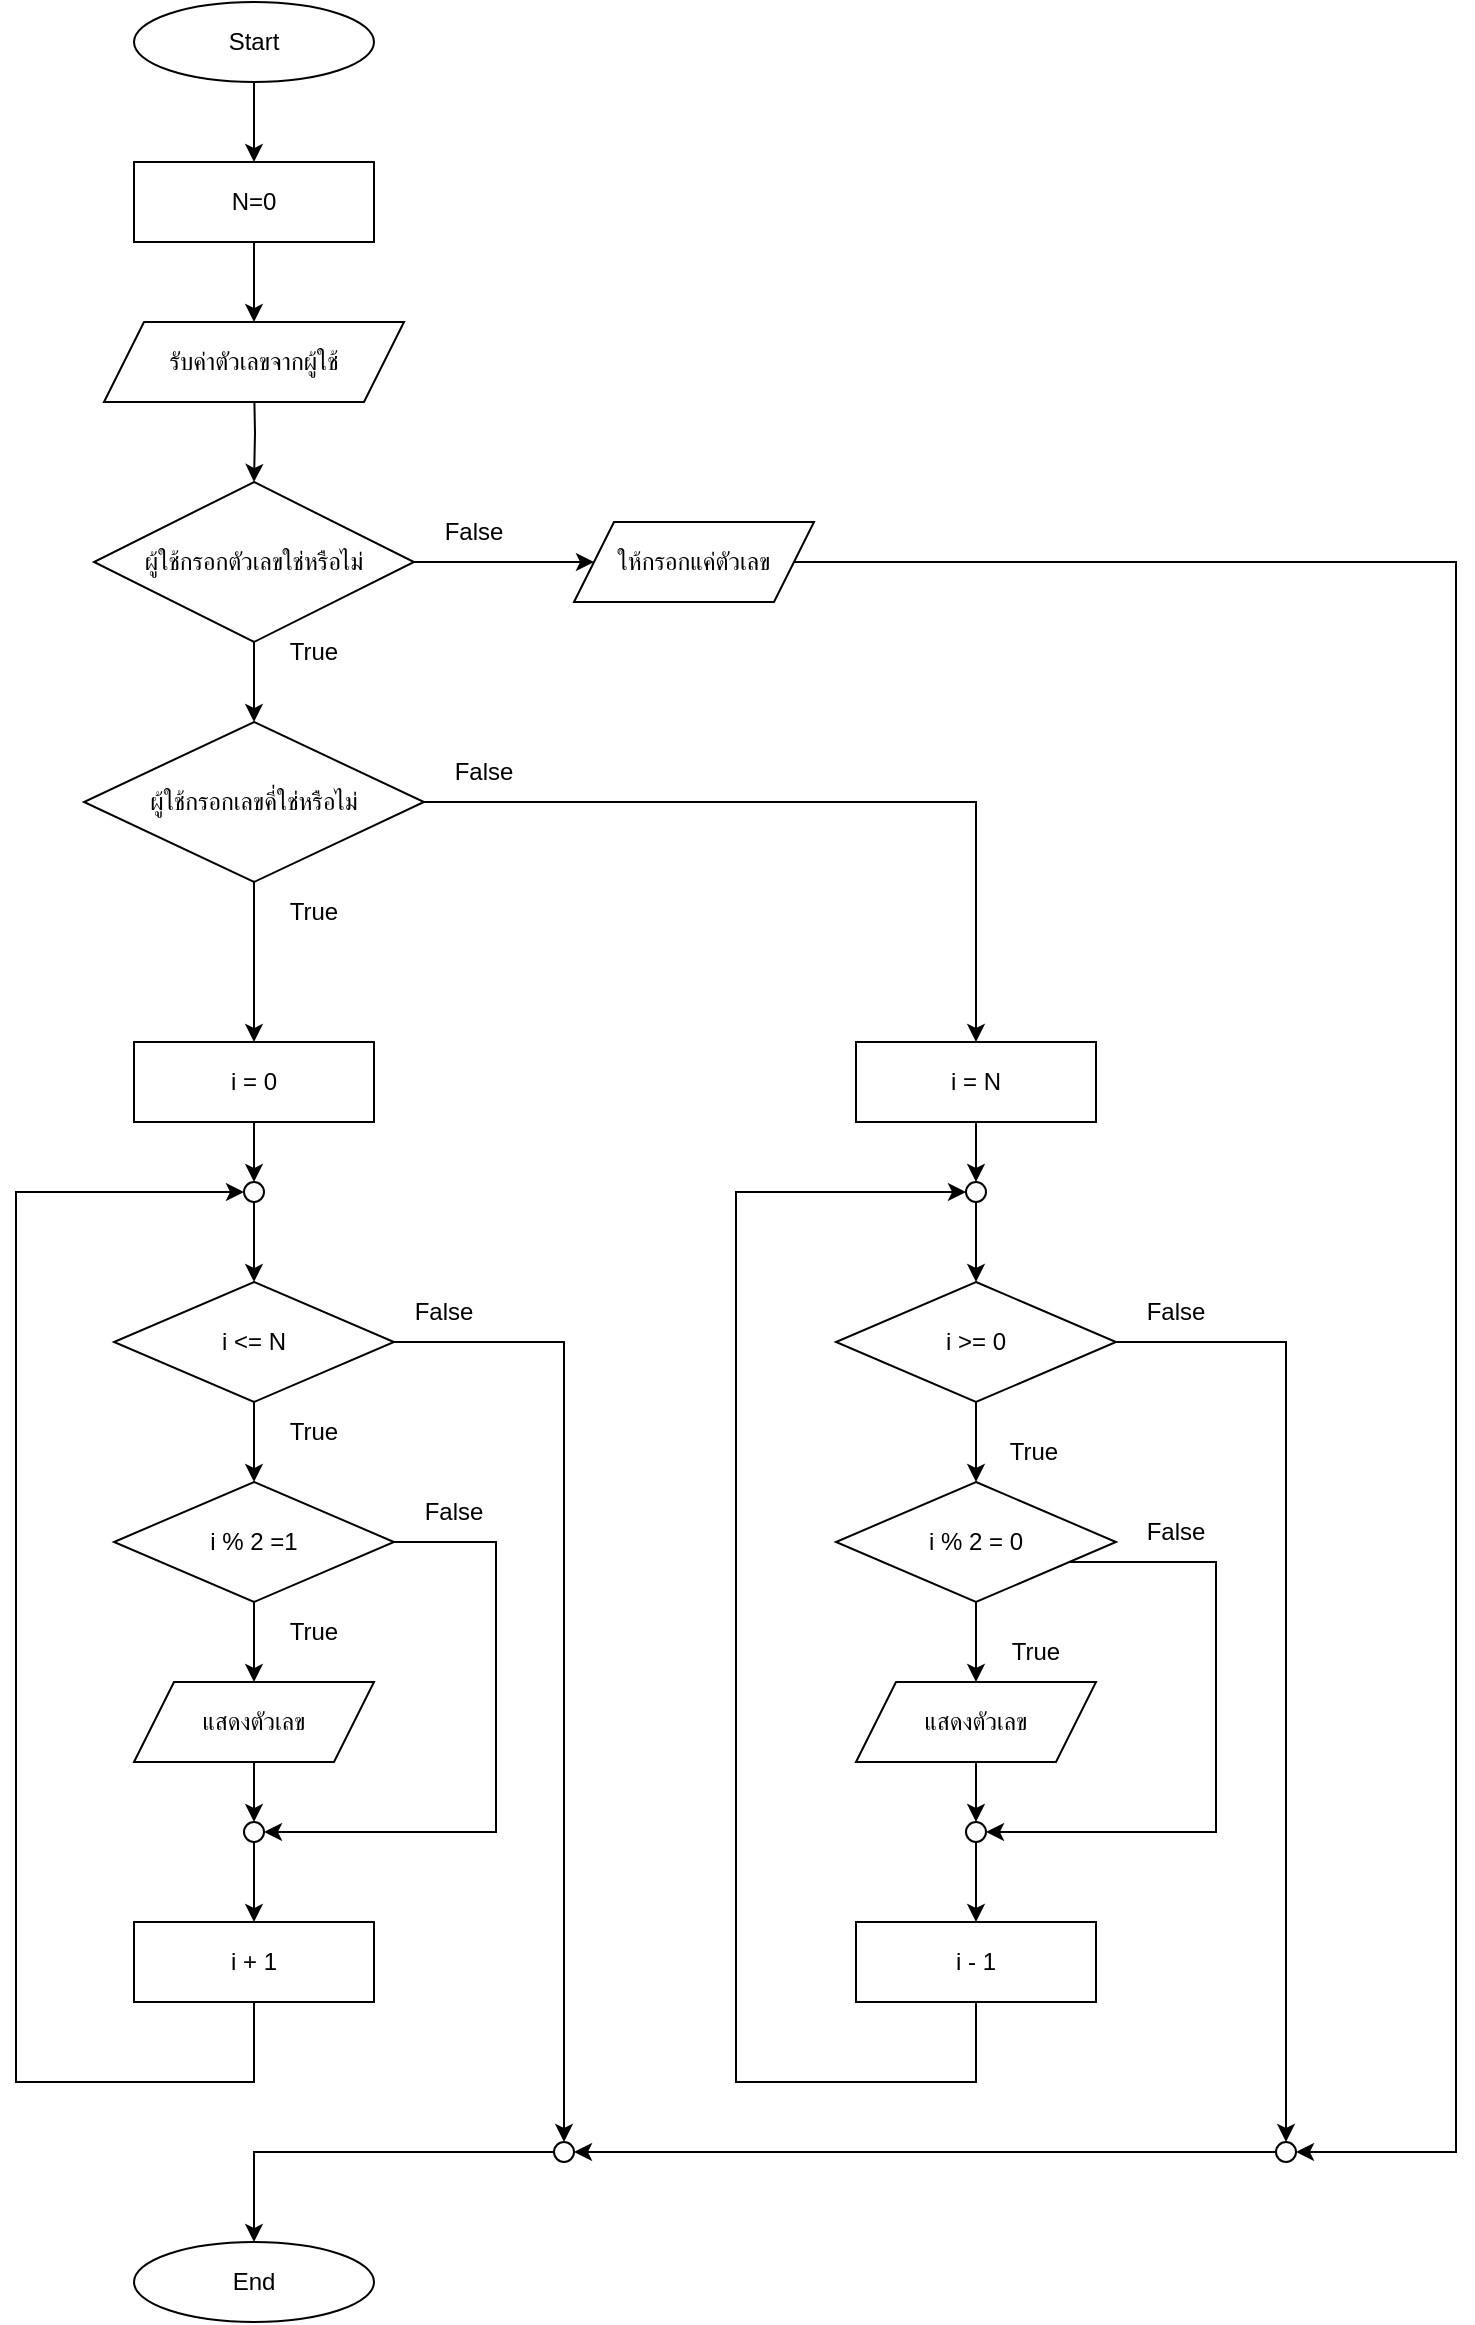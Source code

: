 <mxfile version="28.2.3">
  <diagram name="หน้า-1" id="5sbnwdV5HVE4L9TnuIEV">
    <mxGraphModel dx="1278" dy="1411" grid="1" gridSize="10" guides="1" tooltips="1" connect="1" arrows="1" fold="1" page="1" pageScale="1" pageWidth="827" pageHeight="1169" background="#ffffff" math="0" shadow="0" adaptiveColors="none">
      <root>
        <mxCell id="0" />
        <mxCell id="1" parent="0" />
        <mxCell id="1Nd6ax76EJ901uyZsJ-i-76" style="edgeStyle=orthogonalEdgeStyle;rounded=0;orthogonalLoop=1;jettySize=auto;html=1;entryX=0.5;entryY=0;entryDx=0;entryDy=0;" parent="1" source="1Nd6ax76EJ901uyZsJ-i-1" target="1Nd6ax76EJ901uyZsJ-i-75" edge="1">
          <mxGeometry relative="1" as="geometry" />
        </mxCell>
        <mxCell id="1Nd6ax76EJ901uyZsJ-i-1" value="Start" style="ellipse;whiteSpace=wrap;html=1;" parent="1" vertex="1">
          <mxGeometry x="139" width="120" height="40" as="geometry" />
        </mxCell>
        <mxCell id="1Nd6ax76EJ901uyZsJ-i-25" value="" style="edgeStyle=orthogonalEdgeStyle;rounded=0;orthogonalLoop=1;jettySize=auto;html=1;" parent="1" source="1Nd6ax76EJ901uyZsJ-i-7" target="1Nd6ax76EJ901uyZsJ-i-15" edge="1">
          <mxGeometry relative="1" as="geometry" />
        </mxCell>
        <mxCell id="1Nd6ax76EJ901uyZsJ-i-82" style="edgeStyle=orthogonalEdgeStyle;rounded=0;orthogonalLoop=1;jettySize=auto;html=1;entryX=0.5;entryY=0;entryDx=0;entryDy=0;" parent="1" source="1Nd6ax76EJ901uyZsJ-i-7" target="1Nd6ax76EJ901uyZsJ-i-29" edge="1">
          <mxGeometry relative="1" as="geometry" />
        </mxCell>
        <mxCell id="1Nd6ax76EJ901uyZsJ-i-7" value="ผู้ใช้กรอกเลขคี่ใช่หรือไม่" style="rhombus;whiteSpace=wrap;html=1;" parent="1" vertex="1">
          <mxGeometry x="114" y="360" width="170" height="80" as="geometry" />
        </mxCell>
        <mxCell id="Nh9t3Uf7HD9DCq_Oj0VO-5" value="" style="edgeStyle=orthogonalEdgeStyle;rounded=0;orthogonalLoop=1;jettySize=auto;html=1;" edge="1" parent="1" source="1Nd6ax76EJ901uyZsJ-i-15" target="Nh9t3Uf7HD9DCq_Oj0VO-4">
          <mxGeometry relative="1" as="geometry" />
        </mxCell>
        <mxCell id="1Nd6ax76EJ901uyZsJ-i-15" value="&lt;div style=&quot;text-align: start;&quot;&gt;i = 0&lt;/div&gt;" style="rounded=0;whiteSpace=wrap;html=1;" parent="1" vertex="1">
          <mxGeometry x="139" y="520" width="120" height="40" as="geometry" />
        </mxCell>
        <mxCell id="1Nd6ax76EJ901uyZsJ-i-45" style="edgeStyle=orthogonalEdgeStyle;rounded=0;orthogonalLoop=1;jettySize=auto;html=1;entryX=0.5;entryY=0;entryDx=0;entryDy=0;" parent="1" source="1Nd6ax76EJ901uyZsJ-i-16" edge="1" target="Nh9t3Uf7HD9DCq_Oj0VO-45">
          <mxGeometry relative="1" as="geometry">
            <mxPoint x="354" y="1090" as="targetPoint" />
            <Array as="points">
              <mxPoint x="354" y="670" />
            </Array>
          </mxGeometry>
        </mxCell>
        <mxCell id="Nh9t3Uf7HD9DCq_Oj0VO-12" value="" style="edgeStyle=orthogonalEdgeStyle;rounded=0;orthogonalLoop=1;jettySize=auto;html=1;" edge="1" parent="1" source="1Nd6ax76EJ901uyZsJ-i-16" target="Nh9t3Uf7HD9DCq_Oj0VO-11">
          <mxGeometry relative="1" as="geometry" />
        </mxCell>
        <mxCell id="1Nd6ax76EJ901uyZsJ-i-16" value="i &amp;lt;= N" style="rhombus;whiteSpace=wrap;html=1;" parent="1" vertex="1">
          <mxGeometry x="129" y="640" width="140" height="60" as="geometry" />
        </mxCell>
        <mxCell id="Nh9t3Uf7HD9DCq_Oj0VO-20" style="edgeStyle=orthogonalEdgeStyle;rounded=0;orthogonalLoop=1;jettySize=auto;html=1;entryX=0.5;entryY=0;entryDx=0;entryDy=0;" edge="1" parent="1" source="1Nd6ax76EJ901uyZsJ-i-18" target="Nh9t3Uf7HD9DCq_Oj0VO-16">
          <mxGeometry relative="1" as="geometry" />
        </mxCell>
        <mxCell id="1Nd6ax76EJ901uyZsJ-i-18" value="แสดงตัวเลข" style="shape=parallelogram;perimeter=parallelogramPerimeter;whiteSpace=wrap;html=1;fixedSize=1;" parent="1" vertex="1">
          <mxGeometry x="139" y="840" width="120" height="40" as="geometry" />
        </mxCell>
        <mxCell id="Nh9t3Uf7HD9DCq_Oj0VO-15" style="edgeStyle=orthogonalEdgeStyle;rounded=0;orthogonalLoop=1;jettySize=auto;html=1;entryX=0;entryY=0.5;entryDx=0;entryDy=0;" edge="1" parent="1" source="1Nd6ax76EJ901uyZsJ-i-19" target="Nh9t3Uf7HD9DCq_Oj0VO-4">
          <mxGeometry relative="1" as="geometry">
            <Array as="points">
              <mxPoint x="199" y="1040" />
              <mxPoint x="80" y="1040" />
              <mxPoint x="80" y="595" />
            </Array>
          </mxGeometry>
        </mxCell>
        <mxCell id="1Nd6ax76EJ901uyZsJ-i-19" value="&lt;div style=&quot;text-align: start;&quot;&gt;i + 1&lt;/div&gt;" style="rounded=0;whiteSpace=wrap;html=1;" parent="1" vertex="1">
          <mxGeometry x="139" y="960" width="120" height="40" as="geometry" />
        </mxCell>
        <mxCell id="1Nd6ax76EJ901uyZsJ-i-27" value="True" style="text;html=1;align=center;verticalAlign=middle;whiteSpace=wrap;rounded=0;" parent="1" vertex="1">
          <mxGeometry x="199" y="440" width="60" height="30" as="geometry" />
        </mxCell>
        <mxCell id="1Nd6ax76EJ901uyZsJ-i-28" value="False" style="text;html=1;align=center;verticalAlign=middle;whiteSpace=wrap;rounded=0;" parent="1" vertex="1">
          <mxGeometry x="284" y="370" width="60" height="30" as="geometry" />
        </mxCell>
        <mxCell id="Nh9t3Uf7HD9DCq_Oj0VO-36" style="edgeStyle=orthogonalEdgeStyle;rounded=0;orthogonalLoop=1;jettySize=auto;html=1;entryX=0.5;entryY=0;entryDx=0;entryDy=0;" edge="1" parent="1" source="1Nd6ax76EJ901uyZsJ-i-29" target="Nh9t3Uf7HD9DCq_Oj0VO-24">
          <mxGeometry relative="1" as="geometry" />
        </mxCell>
        <mxCell id="1Nd6ax76EJ901uyZsJ-i-29" value="&lt;div style=&quot;text-align: start;&quot;&gt;i = N&lt;/div&gt;" style="rounded=0;whiteSpace=wrap;html=1;" parent="1" vertex="1">
          <mxGeometry x="500" y="520" width="120" height="40" as="geometry" />
        </mxCell>
        <mxCell id="Nh9t3Uf7HD9DCq_Oj0VO-33" style="edgeStyle=orthogonalEdgeStyle;rounded=0;orthogonalLoop=1;jettySize=auto;html=1;entryX=0.5;entryY=0;entryDx=0;entryDy=0;" edge="1" parent="1" source="1Nd6ax76EJ901uyZsJ-i-31" target="Nh9t3Uf7HD9DCq_Oj0VO-31">
          <mxGeometry relative="1" as="geometry" />
        </mxCell>
        <mxCell id="1Nd6ax76EJ901uyZsJ-i-31" value="แสดงตัวเลข" style="shape=parallelogram;perimeter=parallelogramPerimeter;whiteSpace=wrap;html=1;fixedSize=1;" parent="1" vertex="1">
          <mxGeometry x="500" y="840" width="120" height="40" as="geometry" />
        </mxCell>
        <mxCell id="1Nd6ax76EJ901uyZsJ-i-52" value="" style="edgeStyle=orthogonalEdgeStyle;rounded=0;orthogonalLoop=1;jettySize=auto;html=1;" parent="1" source="1Nd6ax76EJ901uyZsJ-i-32" target="1Nd6ax76EJ901uyZsJ-i-7" edge="1">
          <mxGeometry relative="1" as="geometry" />
        </mxCell>
        <mxCell id="1Nd6ax76EJ901uyZsJ-i-55" value="" style="edgeStyle=orthogonalEdgeStyle;rounded=0;orthogonalLoop=1;jettySize=auto;html=1;" parent="1" source="1Nd6ax76EJ901uyZsJ-i-32" target="1Nd6ax76EJ901uyZsJ-i-54" edge="1">
          <mxGeometry relative="1" as="geometry" />
        </mxCell>
        <mxCell id="1Nd6ax76EJ901uyZsJ-i-32" value="ผู้ใช้กรอกตัวเลขใช่หรือไม่" style="rhombus;whiteSpace=wrap;html=1;" parent="1" vertex="1">
          <mxGeometry x="119" y="240" width="160" height="80" as="geometry" />
        </mxCell>
        <mxCell id="1Nd6ax76EJ901uyZsJ-i-39" value="End" style="ellipse;whiteSpace=wrap;html=1;" parent="1" vertex="1">
          <mxGeometry x="139" y="1120" width="120" height="40" as="geometry" />
        </mxCell>
        <mxCell id="1Nd6ax76EJ901uyZsJ-i-51" value="" style="edgeStyle=orthogonalEdgeStyle;rounded=0;orthogonalLoop=1;jettySize=auto;html=1;" parent="1" target="1Nd6ax76EJ901uyZsJ-i-32" edge="1">
          <mxGeometry relative="1" as="geometry">
            <mxPoint x="199" y="190" as="sourcePoint" />
          </mxGeometry>
        </mxCell>
        <mxCell id="Nh9t3Uf7HD9DCq_Oj0VO-53" style="edgeStyle=orthogonalEdgeStyle;rounded=0;orthogonalLoop=1;jettySize=auto;html=1;entryX=1;entryY=0.5;entryDx=0;entryDy=0;" edge="1" parent="1" source="1Nd6ax76EJ901uyZsJ-i-54" target="Nh9t3Uf7HD9DCq_Oj0VO-46">
          <mxGeometry relative="1" as="geometry">
            <mxPoint x="800" y="1080" as="targetPoint" />
            <Array as="points">
              <mxPoint x="800" y="280" />
              <mxPoint x="800" y="1075" />
            </Array>
          </mxGeometry>
        </mxCell>
        <mxCell id="1Nd6ax76EJ901uyZsJ-i-54" value="ให้กรอกแค่ตัวเลข" style="shape=parallelogram;perimeter=parallelogramPerimeter;whiteSpace=wrap;html=1;fixedSize=1;" parent="1" vertex="1">
          <mxGeometry x="359" y="260" width="120" height="40" as="geometry" />
        </mxCell>
        <mxCell id="Nh9t3Uf7HD9DCq_Oj0VO-39" style="edgeStyle=orthogonalEdgeStyle;rounded=0;orthogonalLoop=1;jettySize=auto;html=1;entryX=0;entryY=0.5;entryDx=0;entryDy=0;" edge="1" parent="1" source="1Nd6ax76EJ901uyZsJ-i-60" target="Nh9t3Uf7HD9DCq_Oj0VO-24">
          <mxGeometry relative="1" as="geometry">
            <Array as="points">
              <mxPoint x="560" y="1040" />
              <mxPoint x="440" y="1040" />
              <mxPoint x="440" y="595" />
            </Array>
          </mxGeometry>
        </mxCell>
        <mxCell id="1Nd6ax76EJ901uyZsJ-i-60" value="&lt;div style=&quot;text-align: start;&quot;&gt;i - 1&lt;/div&gt;" style="rounded=0;whiteSpace=wrap;html=1;" parent="1" vertex="1">
          <mxGeometry x="500" y="960" width="120" height="40" as="geometry" />
        </mxCell>
        <mxCell id="1Nd6ax76EJ901uyZsJ-i-78" style="edgeStyle=orthogonalEdgeStyle;rounded=0;orthogonalLoop=1;jettySize=auto;html=1;entryX=0.5;entryY=0;entryDx=0;entryDy=0;" parent="1" source="1Nd6ax76EJ901uyZsJ-i-75" target="1Nd6ax76EJ901uyZsJ-i-77" edge="1">
          <mxGeometry relative="1" as="geometry" />
        </mxCell>
        <mxCell id="1Nd6ax76EJ901uyZsJ-i-75" value="N=0" style="rounded=0;whiteSpace=wrap;html=1;" parent="1" vertex="1">
          <mxGeometry x="139" y="80" width="120" height="40" as="geometry" />
        </mxCell>
        <mxCell id="1Nd6ax76EJ901uyZsJ-i-77" value="รับค่าตัวเลขจากผู้ใช้" style="shape=parallelogram;perimeter=parallelogramPerimeter;whiteSpace=wrap;html=1;fixedSize=1;" parent="1" vertex="1">
          <mxGeometry x="124" y="160" width="150" height="40" as="geometry" />
        </mxCell>
        <mxCell id="1Nd6ax76EJ901uyZsJ-i-79" value="False" style="text;html=1;align=center;verticalAlign=middle;whiteSpace=wrap;rounded=0;" parent="1" vertex="1">
          <mxGeometry x="279" y="250" width="60" height="30" as="geometry" />
        </mxCell>
        <mxCell id="1Nd6ax76EJ901uyZsJ-i-80" value="True" style="text;html=1;align=center;verticalAlign=middle;whiteSpace=wrap;rounded=0;" parent="1" vertex="1">
          <mxGeometry x="199" y="310" width="60" height="30" as="geometry" />
        </mxCell>
        <mxCell id="1Nd6ax76EJ901uyZsJ-i-88" value="True" style="text;html=1;align=center;verticalAlign=middle;whiteSpace=wrap;rounded=0;" parent="1" vertex="1">
          <mxGeometry x="199" y="800" width="60" height="30" as="geometry" />
        </mxCell>
        <mxCell id="1Nd6ax76EJ901uyZsJ-i-89" value="True" style="text;html=1;align=center;verticalAlign=middle;whiteSpace=wrap;rounded=0;" parent="1" vertex="1">
          <mxGeometry x="560" y="810" width="60" height="30" as="geometry" />
        </mxCell>
        <mxCell id="1Nd6ax76EJ901uyZsJ-i-90" value="False" style="text;html=1;align=center;verticalAlign=middle;whiteSpace=wrap;rounded=0;" parent="1" vertex="1">
          <mxGeometry x="269" y="740" width="60" height="30" as="geometry" />
        </mxCell>
        <mxCell id="1Nd6ax76EJ901uyZsJ-i-91" value="False" style="text;html=1;align=center;verticalAlign=middle;whiteSpace=wrap;rounded=0;" parent="1" vertex="1">
          <mxGeometry x="630" y="750" width="60" height="30" as="geometry" />
        </mxCell>
        <mxCell id="1Nd6ax76EJ901uyZsJ-i-92" value="False" style="text;html=1;align=center;verticalAlign=middle;whiteSpace=wrap;rounded=0;" parent="1" vertex="1">
          <mxGeometry x="630" y="640" width="60" height="30" as="geometry" />
        </mxCell>
        <mxCell id="1Nd6ax76EJ901uyZsJ-i-93" value="False" style="text;html=1;align=center;verticalAlign=middle;whiteSpace=wrap;rounded=0;" parent="1" vertex="1">
          <mxGeometry x="263.5" y="640" width="60" height="30" as="geometry" />
        </mxCell>
        <mxCell id="1Nd6ax76EJ901uyZsJ-i-94" value="True" style="text;html=1;align=center;verticalAlign=middle;whiteSpace=wrap;rounded=0;" parent="1" vertex="1">
          <mxGeometry x="199" y="700" width="60" height="30" as="geometry" />
        </mxCell>
        <mxCell id="Nh9t3Uf7HD9DCq_Oj0VO-4" value="" style="ellipse;whiteSpace=wrap;html=1;aspect=fixed;" vertex="1" parent="1">
          <mxGeometry x="194" y="590" width="10" height="10" as="geometry" />
        </mxCell>
        <mxCell id="Nh9t3Uf7HD9DCq_Oj0VO-7" style="edgeStyle=orthogonalEdgeStyle;rounded=0;orthogonalLoop=1;jettySize=auto;html=1;entryX=0.5;entryY=0;entryDx=0;entryDy=0;" edge="1" parent="1" source="Nh9t3Uf7HD9DCq_Oj0VO-4" target="1Nd6ax76EJ901uyZsJ-i-16">
          <mxGeometry relative="1" as="geometry" />
        </mxCell>
        <mxCell id="Nh9t3Uf7HD9DCq_Oj0VO-13" value="" style="edgeStyle=orthogonalEdgeStyle;rounded=0;orthogonalLoop=1;jettySize=auto;html=1;" edge="1" parent="1" source="Nh9t3Uf7HD9DCq_Oj0VO-11" target="1Nd6ax76EJ901uyZsJ-i-18">
          <mxGeometry relative="1" as="geometry" />
        </mxCell>
        <mxCell id="Nh9t3Uf7HD9DCq_Oj0VO-21" style="edgeStyle=orthogonalEdgeStyle;rounded=0;orthogonalLoop=1;jettySize=auto;html=1;entryX=1;entryY=0.5;entryDx=0;entryDy=0;" edge="1" parent="1" source="Nh9t3Uf7HD9DCq_Oj0VO-11" target="Nh9t3Uf7HD9DCq_Oj0VO-16">
          <mxGeometry relative="1" as="geometry">
            <Array as="points">
              <mxPoint x="320" y="770" />
              <mxPoint x="320" y="915" />
            </Array>
          </mxGeometry>
        </mxCell>
        <mxCell id="Nh9t3Uf7HD9DCq_Oj0VO-11" value="i % 2 =1" style="rhombus;whiteSpace=wrap;html=1;" vertex="1" parent="1">
          <mxGeometry x="129" y="740" width="140" height="60" as="geometry" />
        </mxCell>
        <mxCell id="Nh9t3Uf7HD9DCq_Oj0VO-17" value="" style="edgeStyle=orthogonalEdgeStyle;rounded=0;orthogonalLoop=1;jettySize=auto;html=1;" edge="1" parent="1" source="Nh9t3Uf7HD9DCq_Oj0VO-16" target="1Nd6ax76EJ901uyZsJ-i-19">
          <mxGeometry relative="1" as="geometry" />
        </mxCell>
        <mxCell id="Nh9t3Uf7HD9DCq_Oj0VO-16" value="" style="ellipse;whiteSpace=wrap;html=1;aspect=fixed;" vertex="1" parent="1">
          <mxGeometry x="194" y="910" width="10" height="10" as="geometry" />
        </mxCell>
        <mxCell id="Nh9t3Uf7HD9DCq_Oj0VO-27" value="" style="edgeStyle=orthogonalEdgeStyle;rounded=0;orthogonalLoop=1;jettySize=auto;html=1;" edge="1" parent="1" source="Nh9t3Uf7HD9DCq_Oj0VO-22" target="Nh9t3Uf7HD9DCq_Oj0VO-26">
          <mxGeometry relative="1" as="geometry" />
        </mxCell>
        <mxCell id="Nh9t3Uf7HD9DCq_Oj0VO-50" style="edgeStyle=orthogonalEdgeStyle;rounded=0;orthogonalLoop=1;jettySize=auto;html=1;entryX=0.5;entryY=0;entryDx=0;entryDy=0;" edge="1" parent="1" source="Nh9t3Uf7HD9DCq_Oj0VO-22" target="Nh9t3Uf7HD9DCq_Oj0VO-46">
          <mxGeometry relative="1" as="geometry" />
        </mxCell>
        <mxCell id="Nh9t3Uf7HD9DCq_Oj0VO-22" value="i &amp;gt;= 0" style="rhombus;whiteSpace=wrap;html=1;" vertex="1" parent="1">
          <mxGeometry x="490" y="640" width="140" height="60" as="geometry" />
        </mxCell>
        <mxCell id="Nh9t3Uf7HD9DCq_Oj0VO-37" style="edgeStyle=orthogonalEdgeStyle;rounded=0;orthogonalLoop=1;jettySize=auto;html=1;" edge="1" parent="1" source="Nh9t3Uf7HD9DCq_Oj0VO-24">
          <mxGeometry relative="1" as="geometry">
            <mxPoint x="560" y="640" as="targetPoint" />
          </mxGeometry>
        </mxCell>
        <mxCell id="Nh9t3Uf7HD9DCq_Oj0VO-24" value="" style="ellipse;whiteSpace=wrap;html=1;aspect=fixed;" vertex="1" parent="1">
          <mxGeometry x="555" y="590" width="10" height="10" as="geometry" />
        </mxCell>
        <mxCell id="Nh9t3Uf7HD9DCq_Oj0VO-30" value="" style="edgeStyle=orthogonalEdgeStyle;rounded=0;orthogonalLoop=1;jettySize=auto;html=1;" edge="1" parent="1" source="Nh9t3Uf7HD9DCq_Oj0VO-26" target="1Nd6ax76EJ901uyZsJ-i-31">
          <mxGeometry relative="1" as="geometry" />
        </mxCell>
        <mxCell id="Nh9t3Uf7HD9DCq_Oj0VO-35" style="edgeStyle=orthogonalEdgeStyle;rounded=0;orthogonalLoop=1;jettySize=auto;html=1;entryX=1;entryY=0.5;entryDx=0;entryDy=0;" edge="1" parent="1" source="Nh9t3Uf7HD9DCq_Oj0VO-26" target="Nh9t3Uf7HD9DCq_Oj0VO-31">
          <mxGeometry relative="1" as="geometry">
            <Array as="points">
              <mxPoint x="680" y="780" />
              <mxPoint x="680" y="915" />
            </Array>
          </mxGeometry>
        </mxCell>
        <mxCell id="Nh9t3Uf7HD9DCq_Oj0VO-26" value="i % 2 = 0" style="rhombus;whiteSpace=wrap;html=1;" vertex="1" parent="1">
          <mxGeometry x="490" y="740" width="140" height="60" as="geometry" />
        </mxCell>
        <mxCell id="Nh9t3Uf7HD9DCq_Oj0VO-28" value="True" style="text;html=1;align=center;verticalAlign=middle;whiteSpace=wrap;rounded=0;" vertex="1" parent="1">
          <mxGeometry x="559" y="710" width="60" height="30" as="geometry" />
        </mxCell>
        <mxCell id="Nh9t3Uf7HD9DCq_Oj0VO-34" value="" style="edgeStyle=orthogonalEdgeStyle;rounded=0;orthogonalLoop=1;jettySize=auto;html=1;" edge="1" parent="1" source="Nh9t3Uf7HD9DCq_Oj0VO-31" target="1Nd6ax76EJ901uyZsJ-i-60">
          <mxGeometry relative="1" as="geometry" />
        </mxCell>
        <mxCell id="Nh9t3Uf7HD9DCq_Oj0VO-31" value="" style="ellipse;whiteSpace=wrap;html=1;aspect=fixed;" vertex="1" parent="1">
          <mxGeometry x="555" y="910" width="10" height="10" as="geometry" />
        </mxCell>
        <mxCell id="Nh9t3Uf7HD9DCq_Oj0VO-52" style="edgeStyle=orthogonalEdgeStyle;rounded=0;orthogonalLoop=1;jettySize=auto;html=1;entryX=0.5;entryY=0;entryDx=0;entryDy=0;" edge="1" parent="1" source="Nh9t3Uf7HD9DCq_Oj0VO-45" target="1Nd6ax76EJ901uyZsJ-i-39">
          <mxGeometry relative="1" as="geometry" />
        </mxCell>
        <mxCell id="Nh9t3Uf7HD9DCq_Oj0VO-45" value="" style="ellipse;whiteSpace=wrap;html=1;aspect=fixed;" vertex="1" parent="1">
          <mxGeometry x="349" y="1070" width="10" height="10" as="geometry" />
        </mxCell>
        <mxCell id="Nh9t3Uf7HD9DCq_Oj0VO-51" style="edgeStyle=orthogonalEdgeStyle;rounded=0;orthogonalLoop=1;jettySize=auto;html=1;entryX=1;entryY=0.5;entryDx=0;entryDy=0;" edge="1" parent="1" source="Nh9t3Uf7HD9DCq_Oj0VO-46" target="Nh9t3Uf7HD9DCq_Oj0VO-45">
          <mxGeometry relative="1" as="geometry" />
        </mxCell>
        <mxCell id="Nh9t3Uf7HD9DCq_Oj0VO-46" value="" style="ellipse;whiteSpace=wrap;html=1;aspect=fixed;" vertex="1" parent="1">
          <mxGeometry x="710" y="1070" width="10" height="10" as="geometry" />
        </mxCell>
      </root>
    </mxGraphModel>
  </diagram>
</mxfile>

